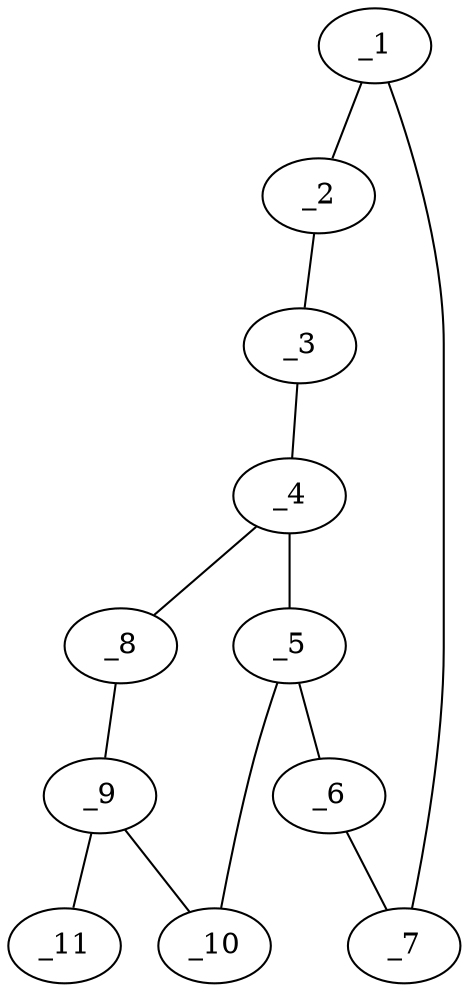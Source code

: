 graph molid690229 {
	_1	 [charge=0,
		chem=5,
		symbol="S  ",
		x=2,
		y="-0.007"];
	_2	 [charge=0,
		chem=5,
		symbol="S  ",
		x="2.4294",
		y="0.8961"];
	_1 -- _2	 [valence=1];
	_7	 [charge=0,
		chem=5,
		symbol="S  ",
		x="2.4384",
		y="-0.9058"];
	_1 -- _7	 [valence=1];
	_3	 [charge=0,
		chem=5,
		symbol="S  ",
		x="3.4032",
		y="1.1235"];
	_2 -- _3	 [valence=1];
	_4	 [charge=0,
		chem=1,
		symbol="C  ",
		x="4.1881",
		y="0.5039"];
	_3 -- _4	 [valence=1];
	_5	 [charge=0,
		chem=1,
		symbol="C  ",
		x="4.1931",
		y="-0.4961"];
	_4 -- _5	 [valence=2];
	_8	 [charge=0,
		chem=5,
		symbol="S  ",
		x="5.1376",
		y="0.8177"];
	_4 -- _8	 [valence=1];
	_6	 [charge=0,
		chem=5,
		symbol="S  ",
		x="3.4144",
		y="-1.1235"];
	_5 -- _6	 [valence=1];
	_10	 [charge=0,
		chem=5,
		symbol="S  ",
		x="5.1457",
		y="-0.8004"];
	_5 -- _10	 [valence=1];
	_6 -- _7	 [valence=1];
	_9	 [charge=0,
		chem=1,
		symbol="C  ",
		x="5.7294",
		y="0.0116"];
	_8 -- _9	 [valence=1];
	_9 -- _10	 [valence=1];
	_11	 [charge=0,
		chem=2,
		symbol="O  ",
		x="6.7294",
		y="0.0166"];
	_9 -- _11	 [valence=2];
}
